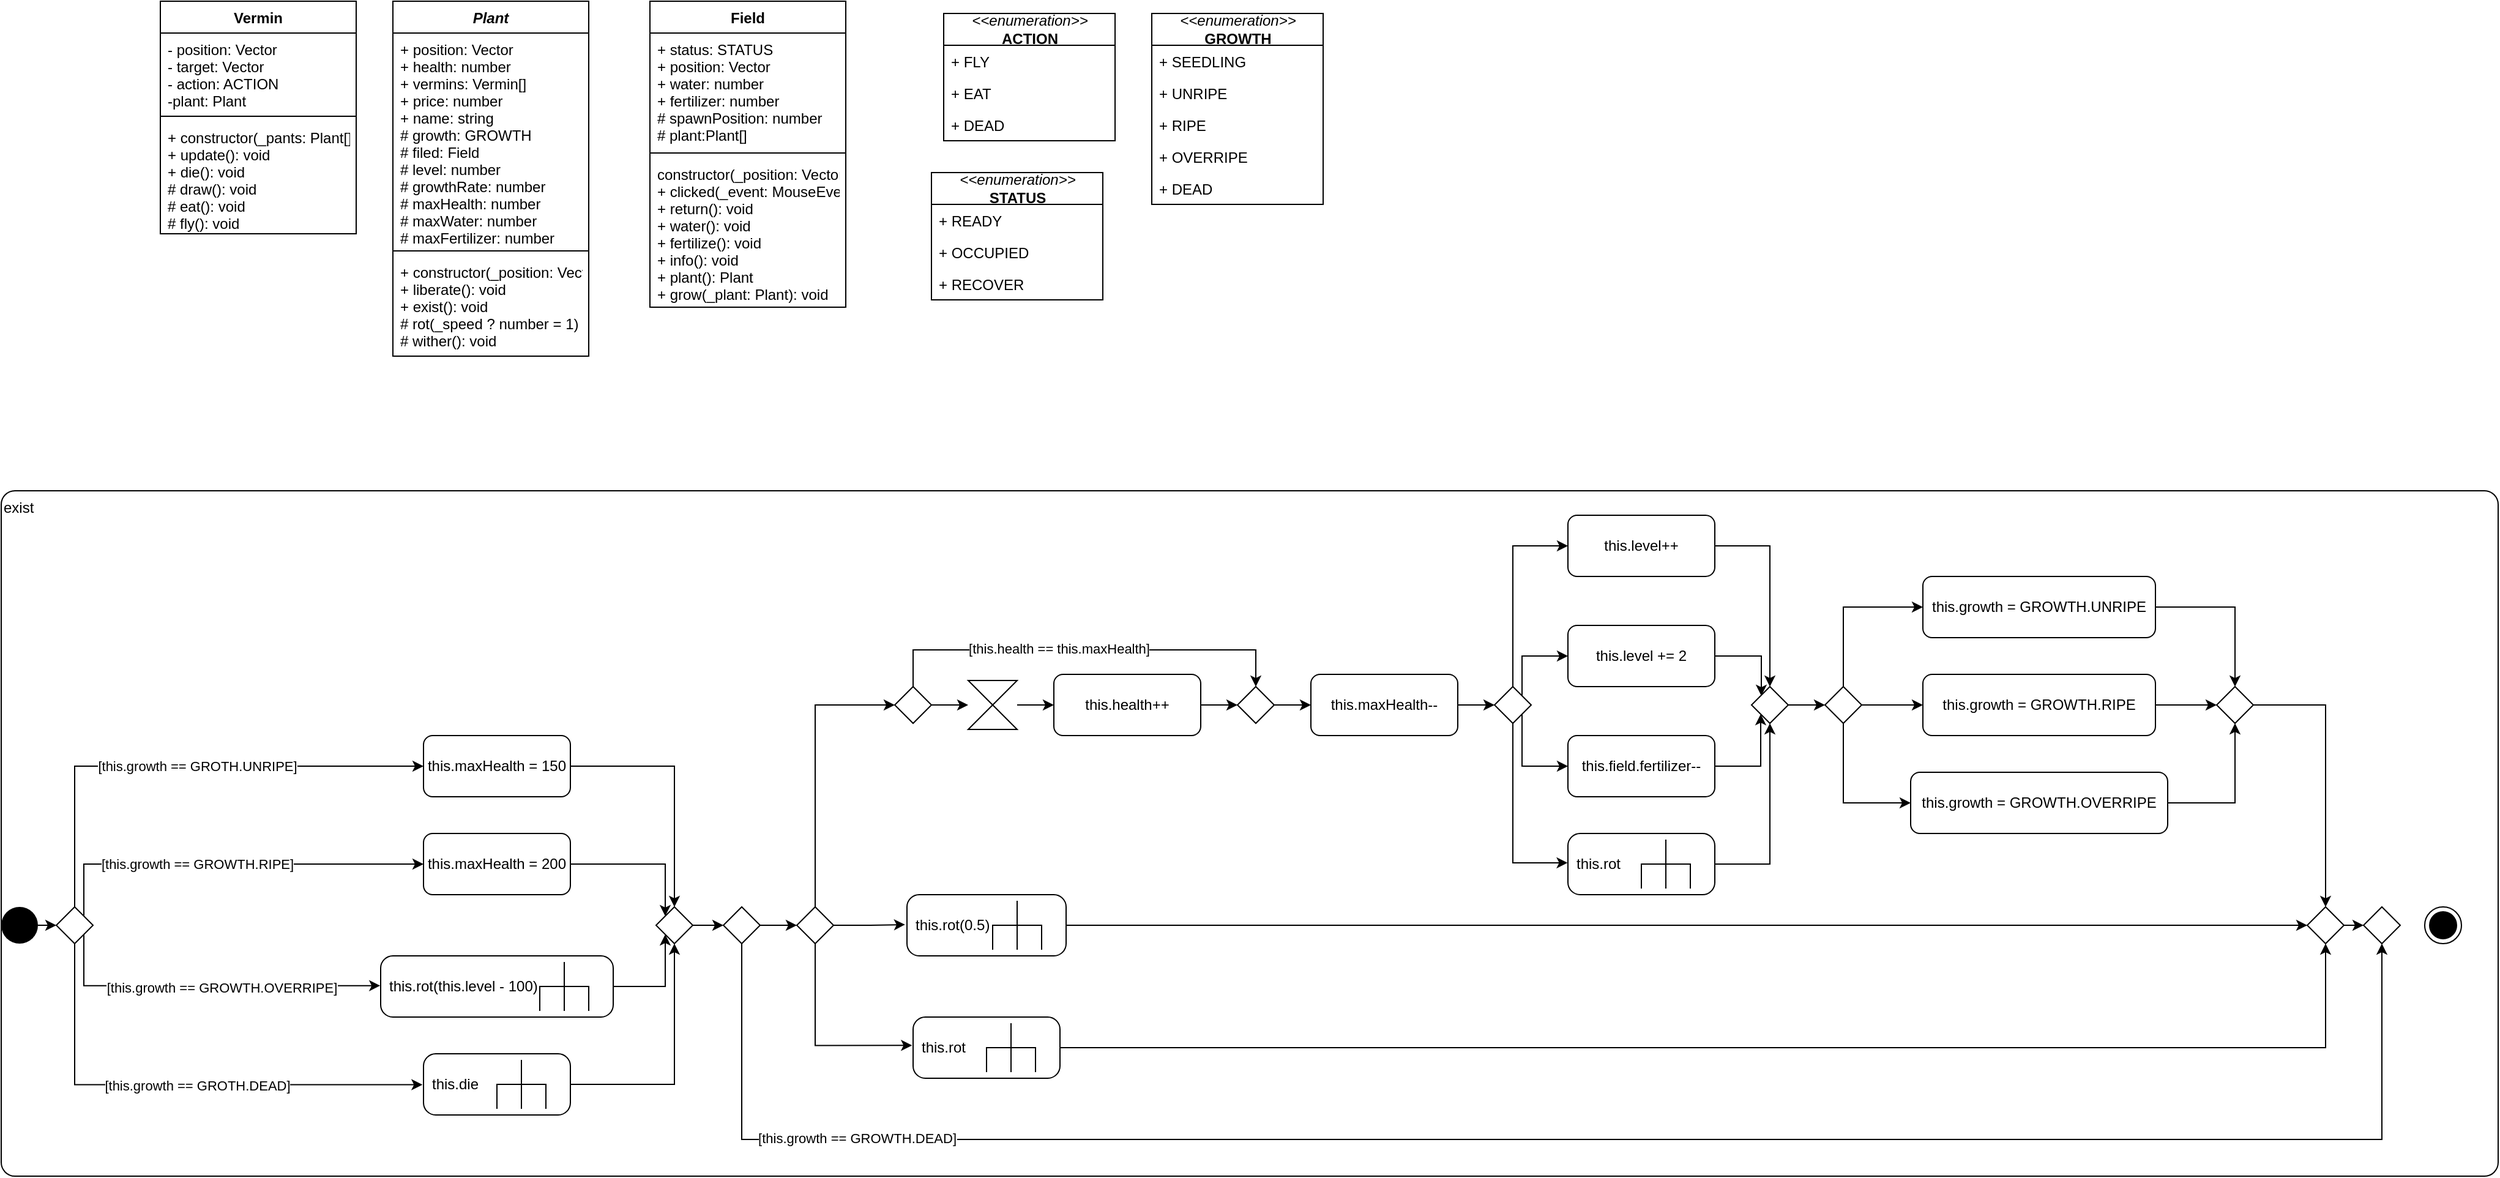 <mxfile version="20.0.4" type="github">
  <diagram id="IOWlBg4PVeYaBK9nSRcO" name="Page-1">
    <mxGraphModel dx="1513" dy="849" grid="1" gridSize="10" guides="1" tooltips="1" connect="1" arrows="1" fold="1" page="1" pageScale="1" pageWidth="1169" pageHeight="1654" math="0" shadow="0">
      <root>
        <mxCell id="0" />
        <mxCell id="1" parent="0" />
        <mxCell id="FBg79oT1Klj4Wz8EOWci-1" value="Vermin" style="swimlane;fontStyle=1;align=center;verticalAlign=top;childLayout=stackLayout;horizontal=1;startSize=26;horizontalStack=0;resizeParent=1;resizeParentMax=0;resizeLast=0;collapsible=1;marginBottom=0;" vertex="1" parent="1">
          <mxGeometry x="170" y="220" width="160" height="190" as="geometry" />
        </mxCell>
        <mxCell id="FBg79oT1Klj4Wz8EOWci-2" value="- position: Vector&#xa;- target: Vector&#xa;- action: ACTION&#xa;-plant: Plant" style="text;strokeColor=none;fillColor=none;align=left;verticalAlign=top;spacingLeft=4;spacingRight=4;overflow=hidden;rotatable=0;points=[[0,0.5],[1,0.5]];portConstraint=eastwest;" vertex="1" parent="FBg79oT1Klj4Wz8EOWci-1">
          <mxGeometry y="26" width="160" height="64" as="geometry" />
        </mxCell>
        <mxCell id="FBg79oT1Klj4Wz8EOWci-3" value="" style="line;strokeWidth=1;fillColor=none;align=left;verticalAlign=middle;spacingTop=-1;spacingLeft=3;spacingRight=3;rotatable=0;labelPosition=right;points=[];portConstraint=eastwest;" vertex="1" parent="FBg79oT1Klj4Wz8EOWci-1">
          <mxGeometry y="90" width="160" height="8" as="geometry" />
        </mxCell>
        <mxCell id="FBg79oT1Klj4Wz8EOWci-4" value="+ constructor(_pants: Plant[])&#xa;+ update(): void&#xa;+ die(): void&#xa;# draw(): void&#xa;# eat(): void&#xa;# fly(): void" style="text;strokeColor=none;fillColor=none;align=left;verticalAlign=top;spacingLeft=4;spacingRight=4;overflow=hidden;rotatable=0;points=[[0,0.5],[1,0.5]];portConstraint=eastwest;" vertex="1" parent="FBg79oT1Klj4Wz8EOWci-1">
          <mxGeometry y="98" width="160" height="92" as="geometry" />
        </mxCell>
        <mxCell id="FBg79oT1Klj4Wz8EOWci-5" value="Plant" style="swimlane;fontStyle=3;align=center;verticalAlign=top;childLayout=stackLayout;horizontal=1;startSize=26;horizontalStack=0;resizeParent=1;resizeParentMax=0;resizeLast=0;collapsible=1;marginBottom=0;" vertex="1" parent="1">
          <mxGeometry x="360" y="220" width="160" height="290" as="geometry" />
        </mxCell>
        <mxCell id="FBg79oT1Klj4Wz8EOWci-6" value="+ position: Vector&#xa;+ health: number&#xa;+ vermins: Vermin[]&#xa;+ price: number&#xa;+ name: string&#xa;# growth: GROWTH&#xa;# filed: Field&#xa;# level: number&#xa;# growthRate: number&#xa;# maxHealth: number&#xa;# maxWater: number&#xa;# maxFertilizer: number" style="text;strokeColor=none;fillColor=none;align=left;verticalAlign=top;spacingLeft=4;spacingRight=4;overflow=hidden;rotatable=0;points=[[0,0.5],[1,0.5]];portConstraint=eastwest;" vertex="1" parent="FBg79oT1Klj4Wz8EOWci-5">
          <mxGeometry y="26" width="160" height="174" as="geometry" />
        </mxCell>
        <mxCell id="FBg79oT1Klj4Wz8EOWci-7" value="" style="line;strokeWidth=1;fillColor=none;align=left;verticalAlign=middle;spacingTop=-1;spacingLeft=3;spacingRight=3;rotatable=0;labelPosition=right;points=[];portConstraint=eastwest;" vertex="1" parent="FBg79oT1Klj4Wz8EOWci-5">
          <mxGeometry y="200" width="160" height="8" as="geometry" />
        </mxCell>
        <mxCell id="FBg79oT1Klj4Wz8EOWci-8" value="+ constructor(_position: Vector)&#xa;+ liberate(): void&#xa;+ exist(): void&#xa;# rot(_speed ? number = 1)&#xa;# wither(): void" style="text;strokeColor=none;fillColor=none;align=left;verticalAlign=top;spacingLeft=4;spacingRight=4;overflow=hidden;rotatable=0;points=[[0,0.5],[1,0.5]];portConstraint=eastwest;" vertex="1" parent="FBg79oT1Klj4Wz8EOWci-5">
          <mxGeometry y="208" width="160" height="82" as="geometry" />
        </mxCell>
        <mxCell id="FBg79oT1Klj4Wz8EOWci-9" value="Field" style="swimlane;fontStyle=1;align=center;verticalAlign=top;childLayout=stackLayout;horizontal=1;startSize=26;horizontalStack=0;resizeParent=1;resizeParentMax=0;resizeLast=0;collapsible=1;marginBottom=0;" vertex="1" parent="1">
          <mxGeometry x="570" y="220" width="160" height="250" as="geometry" />
        </mxCell>
        <mxCell id="FBg79oT1Klj4Wz8EOWci-10" value="+ status: STATUS&#xa;+ position: Vector&#xa;+ water: number&#xa;+ fertilizer: number&#xa;# spawnPosition: number&#xa;# plant:Plant[]" style="text;strokeColor=none;fillColor=none;align=left;verticalAlign=top;spacingLeft=4;spacingRight=4;overflow=hidden;rotatable=0;points=[[0,0.5],[1,0.5]];portConstraint=eastwest;" vertex="1" parent="FBg79oT1Klj4Wz8EOWci-9">
          <mxGeometry y="26" width="160" height="94" as="geometry" />
        </mxCell>
        <mxCell id="FBg79oT1Klj4Wz8EOWci-11" value="" style="line;strokeWidth=1;fillColor=none;align=left;verticalAlign=middle;spacingTop=-1;spacingLeft=3;spacingRight=3;rotatable=0;labelPosition=right;points=[];portConstraint=eastwest;" vertex="1" parent="FBg79oT1Klj4Wz8EOWci-9">
          <mxGeometry y="120" width="160" height="8" as="geometry" />
        </mxCell>
        <mxCell id="FBg79oT1Klj4Wz8EOWci-12" value="constructor(_position: Vector)&#xa;+ clicked(_event: MouseEvent)&#xa;+ return(): void&#xa;+ water(): void&#xa;+ fertilize(): void&#xa;+ info(): void&#xa;+ plant(): Plant&#xa;+ grow(_plant: Plant): void" style="text;strokeColor=none;fillColor=none;align=left;verticalAlign=top;spacingLeft=4;spacingRight=4;overflow=hidden;rotatable=0;points=[[0,0.5],[1,0.5]];portConstraint=eastwest;" vertex="1" parent="FBg79oT1Klj4Wz8EOWci-9">
          <mxGeometry y="128" width="160" height="122" as="geometry" />
        </mxCell>
        <mxCell id="FBg79oT1Klj4Wz8EOWci-13" value="&lt;i&gt;&amp;lt;&amp;lt;enumeration&amp;gt;&amp;gt;&lt;/i&gt;&lt;br&gt;&lt;b&gt;ACTION&lt;/b&gt;" style="swimlane;fontStyle=0;childLayout=stackLayout;horizontal=1;startSize=26;fillColor=none;horizontalStack=0;resizeParent=1;resizeParentMax=0;resizeLast=0;collapsible=1;marginBottom=0;html=1;" vertex="1" parent="1">
          <mxGeometry x="810" y="230" width="140" height="104" as="geometry" />
        </mxCell>
        <mxCell id="FBg79oT1Klj4Wz8EOWci-14" value="+ FLY" style="text;strokeColor=none;fillColor=none;align=left;verticalAlign=top;spacingLeft=4;spacingRight=4;overflow=hidden;rotatable=0;points=[[0,0.5],[1,0.5]];portConstraint=eastwest;" vertex="1" parent="FBg79oT1Klj4Wz8EOWci-13">
          <mxGeometry y="26" width="140" height="26" as="geometry" />
        </mxCell>
        <mxCell id="FBg79oT1Klj4Wz8EOWci-15" value="+ EAT" style="text;strokeColor=none;fillColor=none;align=left;verticalAlign=top;spacingLeft=4;spacingRight=4;overflow=hidden;rotatable=0;points=[[0,0.5],[1,0.5]];portConstraint=eastwest;" vertex="1" parent="FBg79oT1Klj4Wz8EOWci-13">
          <mxGeometry y="52" width="140" height="26" as="geometry" />
        </mxCell>
        <mxCell id="FBg79oT1Klj4Wz8EOWci-16" value="+ DEAD" style="text;strokeColor=none;fillColor=none;align=left;verticalAlign=top;spacingLeft=4;spacingRight=4;overflow=hidden;rotatable=0;points=[[0,0.5],[1,0.5]];portConstraint=eastwest;" vertex="1" parent="FBg79oT1Klj4Wz8EOWci-13">
          <mxGeometry y="78" width="140" height="26" as="geometry" />
        </mxCell>
        <mxCell id="FBg79oT1Klj4Wz8EOWci-17" value="&lt;i&gt;&amp;lt;&amp;lt;enumeration&amp;gt;&amp;gt;&lt;/i&gt;&lt;br&gt;&lt;b&gt;STATUS&lt;/b&gt;" style="swimlane;fontStyle=0;childLayout=stackLayout;horizontal=1;startSize=26;fillColor=none;horizontalStack=0;resizeParent=1;resizeParentMax=0;resizeLast=0;collapsible=1;marginBottom=0;html=1;" vertex="1" parent="1">
          <mxGeometry x="800" y="360" width="140" height="104" as="geometry" />
        </mxCell>
        <mxCell id="FBg79oT1Klj4Wz8EOWci-18" value="+ READY" style="text;strokeColor=none;fillColor=none;align=left;verticalAlign=top;spacingLeft=4;spacingRight=4;overflow=hidden;rotatable=0;points=[[0,0.5],[1,0.5]];portConstraint=eastwest;" vertex="1" parent="FBg79oT1Klj4Wz8EOWci-17">
          <mxGeometry y="26" width="140" height="26" as="geometry" />
        </mxCell>
        <mxCell id="FBg79oT1Klj4Wz8EOWci-19" value="+ OCCUPIED" style="text;strokeColor=none;fillColor=none;align=left;verticalAlign=top;spacingLeft=4;spacingRight=4;overflow=hidden;rotatable=0;points=[[0,0.5],[1,0.5]];portConstraint=eastwest;" vertex="1" parent="FBg79oT1Klj4Wz8EOWci-17">
          <mxGeometry y="52" width="140" height="26" as="geometry" />
        </mxCell>
        <mxCell id="FBg79oT1Klj4Wz8EOWci-20" value="+ RECOVER" style="text;strokeColor=none;fillColor=none;align=left;verticalAlign=top;spacingLeft=4;spacingRight=4;overflow=hidden;rotatable=0;points=[[0,0.5],[1,0.5]];portConstraint=eastwest;" vertex="1" parent="FBg79oT1Klj4Wz8EOWci-17">
          <mxGeometry y="78" width="140" height="26" as="geometry" />
        </mxCell>
        <mxCell id="FBg79oT1Klj4Wz8EOWci-21" value="&lt;i&gt;&amp;lt;&amp;lt;enumeration&amp;gt;&amp;gt;&lt;/i&gt;&lt;br&gt;&lt;b&gt;GROWTH&lt;/b&gt;" style="swimlane;fontStyle=0;childLayout=stackLayout;horizontal=1;startSize=26;fillColor=none;horizontalStack=0;resizeParent=1;resizeParentMax=0;resizeLast=0;collapsible=1;marginBottom=0;html=1;" vertex="1" parent="1">
          <mxGeometry x="980" y="230" width="140" height="156" as="geometry" />
        </mxCell>
        <mxCell id="FBg79oT1Klj4Wz8EOWci-22" value="+ SEEDLING" style="text;strokeColor=none;fillColor=none;align=left;verticalAlign=top;spacingLeft=4;spacingRight=4;overflow=hidden;rotatable=0;points=[[0,0.5],[1,0.5]];portConstraint=eastwest;" vertex="1" parent="FBg79oT1Klj4Wz8EOWci-21">
          <mxGeometry y="26" width="140" height="26" as="geometry" />
        </mxCell>
        <mxCell id="FBg79oT1Klj4Wz8EOWci-23" value="+ UNRIPE" style="text;strokeColor=none;fillColor=none;align=left;verticalAlign=top;spacingLeft=4;spacingRight=4;overflow=hidden;rotatable=0;points=[[0,0.5],[1,0.5]];portConstraint=eastwest;" vertex="1" parent="FBg79oT1Klj4Wz8EOWci-21">
          <mxGeometry y="52" width="140" height="26" as="geometry" />
        </mxCell>
        <mxCell id="FBg79oT1Klj4Wz8EOWci-24" value="+ RIPE" style="text;strokeColor=none;fillColor=none;align=left;verticalAlign=top;spacingLeft=4;spacingRight=4;overflow=hidden;rotatable=0;points=[[0,0.5],[1,0.5]];portConstraint=eastwest;" vertex="1" parent="FBg79oT1Klj4Wz8EOWci-21">
          <mxGeometry y="78" width="140" height="26" as="geometry" />
        </mxCell>
        <mxCell id="FBg79oT1Klj4Wz8EOWci-25" value="+ OVERRIPE" style="text;strokeColor=none;fillColor=none;align=left;verticalAlign=top;spacingLeft=4;spacingRight=4;overflow=hidden;rotatable=0;points=[[0,0.5],[1,0.5]];portConstraint=eastwest;" vertex="1" parent="FBg79oT1Klj4Wz8EOWci-21">
          <mxGeometry y="104" width="140" height="26" as="geometry" />
        </mxCell>
        <mxCell id="FBg79oT1Klj4Wz8EOWci-26" value="+ DEAD" style="text;strokeColor=none;fillColor=none;align=left;verticalAlign=top;spacingLeft=4;spacingRight=4;overflow=hidden;rotatable=0;points=[[0,0.5],[1,0.5]];portConstraint=eastwest;" vertex="1" parent="FBg79oT1Klj4Wz8EOWci-21">
          <mxGeometry y="130" width="140" height="26" as="geometry" />
        </mxCell>
        <mxCell id="FBg79oT1Klj4Wz8EOWci-27" value="exist" style="rounded=1;whiteSpace=wrap;html=1;align=left;verticalAlign=top;arcSize=2;" vertex="1" parent="1">
          <mxGeometry x="40" y="620" width="2040" height="560" as="geometry" />
        </mxCell>
        <mxCell id="FBg79oT1Klj4Wz8EOWci-85" style="edgeStyle=orthogonalEdgeStyle;rounded=0;orthogonalLoop=1;jettySize=auto;html=1;exitX=0.5;exitY=0;exitDx=0;exitDy=0;entryX=0;entryY=0.5;entryDx=0;entryDy=0;" edge="1" parent="1" source="FBg79oT1Klj4Wz8EOWci-28" target="FBg79oT1Klj4Wz8EOWci-29">
          <mxGeometry relative="1" as="geometry" />
        </mxCell>
        <mxCell id="FBg79oT1Klj4Wz8EOWci-125" value="[this.growth == GROTH.UNRIPE]" style="edgeLabel;html=1;align=center;verticalAlign=middle;resizable=0;points=[];" vertex="1" connectable="0" parent="FBg79oT1Klj4Wz8EOWci-85">
          <mxGeometry x="0.071" y="2" relative="1" as="geometry">
            <mxPoint x="1" y="2" as="offset" />
          </mxGeometry>
        </mxCell>
        <mxCell id="FBg79oT1Klj4Wz8EOWci-86" style="edgeStyle=orthogonalEdgeStyle;rounded=0;orthogonalLoop=1;jettySize=auto;html=1;exitX=1;exitY=0;exitDx=0;exitDy=0;entryX=0;entryY=0.5;entryDx=0;entryDy=0;" edge="1" parent="1" source="FBg79oT1Klj4Wz8EOWci-28" target="FBg79oT1Klj4Wz8EOWci-30">
          <mxGeometry relative="1" as="geometry">
            <Array as="points">
              <mxPoint x="108" y="925" />
            </Array>
          </mxGeometry>
        </mxCell>
        <mxCell id="FBg79oT1Klj4Wz8EOWci-129" value="[this.growth == GROWTH.RIPE]" style="edgeLabel;html=1;align=center;verticalAlign=middle;resizable=0;points=[];" vertex="1" connectable="0" parent="FBg79oT1Klj4Wz8EOWci-86">
          <mxGeometry x="-0.294" y="-2" relative="1" as="geometry">
            <mxPoint x="22" y="-2" as="offset" />
          </mxGeometry>
        </mxCell>
        <mxCell id="FBg79oT1Klj4Wz8EOWci-87" style="edgeStyle=orthogonalEdgeStyle;rounded=0;orthogonalLoop=1;jettySize=auto;html=1;exitX=0.5;exitY=1;exitDx=0;exitDy=0;entryX=-0.007;entryY=0.506;entryDx=0;entryDy=0;entryPerimeter=0;" edge="1" parent="1" source="FBg79oT1Klj4Wz8EOWci-28" target="FBg79oT1Klj4Wz8EOWci-32">
          <mxGeometry relative="1" as="geometry" />
        </mxCell>
        <mxCell id="FBg79oT1Klj4Wz8EOWci-127" value="[this.growth == GROTH.DEAD]" style="edgeLabel;html=1;align=center;verticalAlign=middle;resizable=0;points=[];" vertex="1" connectable="0" parent="FBg79oT1Klj4Wz8EOWci-87">
          <mxGeometry x="0.271" y="2" relative="1" as="geometry">
            <mxPoint x="-39" y="2" as="offset" />
          </mxGeometry>
        </mxCell>
        <mxCell id="FBg79oT1Klj4Wz8EOWci-88" style="edgeStyle=orthogonalEdgeStyle;rounded=0;orthogonalLoop=1;jettySize=auto;html=1;exitX=1;exitY=1;exitDx=0;exitDy=0;entryX=-0.002;entryY=0.487;entryDx=0;entryDy=0;entryPerimeter=0;" edge="1" parent="1" source="FBg79oT1Klj4Wz8EOWci-28" target="FBg79oT1Klj4Wz8EOWci-31">
          <mxGeometry relative="1" as="geometry">
            <Array as="points">
              <mxPoint x="108" y="1024" />
            </Array>
          </mxGeometry>
        </mxCell>
        <mxCell id="FBg79oT1Klj4Wz8EOWci-128" value="[this.growth == GROWTH.OVERRIPE]" style="edgeLabel;html=1;align=center;verticalAlign=middle;resizable=0;points=[];" vertex="1" connectable="0" parent="FBg79oT1Klj4Wz8EOWci-88">
          <mxGeometry x="0.119" relative="1" as="geometry">
            <mxPoint x="-5" y="1" as="offset" />
          </mxGeometry>
        </mxCell>
        <mxCell id="FBg79oT1Klj4Wz8EOWci-28" value="" style="rhombus;whiteSpace=wrap;html=1;" vertex="1" parent="1">
          <mxGeometry x="85" y="960" width="30" height="30" as="geometry" />
        </mxCell>
        <mxCell id="FBg79oT1Klj4Wz8EOWci-89" style="edgeStyle=orthogonalEdgeStyle;rounded=0;orthogonalLoop=1;jettySize=auto;html=1;exitX=1;exitY=0.5;exitDx=0;exitDy=0;entryX=0.5;entryY=0;entryDx=0;entryDy=0;" edge="1" parent="1" source="FBg79oT1Klj4Wz8EOWci-29" target="FBg79oT1Klj4Wz8EOWci-34">
          <mxGeometry relative="1" as="geometry" />
        </mxCell>
        <mxCell id="FBg79oT1Klj4Wz8EOWci-29" value="this.maxHealth = 150" style="rounded=1;whiteSpace=wrap;html=1;" vertex="1" parent="1">
          <mxGeometry x="385.0" y="820" width="120" height="50" as="geometry" />
        </mxCell>
        <mxCell id="FBg79oT1Klj4Wz8EOWci-91" style="edgeStyle=orthogonalEdgeStyle;rounded=0;orthogonalLoop=1;jettySize=auto;html=1;exitX=1;exitY=0.5;exitDx=0;exitDy=0;entryX=0;entryY=0;entryDx=0;entryDy=0;" edge="1" parent="1" source="FBg79oT1Klj4Wz8EOWci-30" target="FBg79oT1Klj4Wz8EOWci-34">
          <mxGeometry relative="1" as="geometry" />
        </mxCell>
        <mxCell id="FBg79oT1Klj4Wz8EOWci-30" value="this.maxHealth = 200" style="rounded=1;whiteSpace=wrap;html=1;" vertex="1" parent="1">
          <mxGeometry x="385.0" y="900" width="120" height="50" as="geometry" />
        </mxCell>
        <mxCell id="FBg79oT1Klj4Wz8EOWci-92" style="edgeStyle=orthogonalEdgeStyle;rounded=0;orthogonalLoop=1;jettySize=auto;html=1;entryX=0;entryY=1;entryDx=0;entryDy=0;" edge="1" parent="1" source="FBg79oT1Klj4Wz8EOWci-31" target="FBg79oT1Klj4Wz8EOWci-34">
          <mxGeometry relative="1" as="geometry" />
        </mxCell>
        <mxCell id="FBg79oT1Klj4Wz8EOWci-31" value="this.rot(this.level - 100)" style="shape=mxgraph.uml25.behaviorAction;html=1;rounded=1;absoluteArcSize=1;arcSize=10;align=left;spacingLeft=5;" vertex="1" parent="1">
          <mxGeometry x="350.0" y="1000" width="190" height="50" as="geometry" />
        </mxCell>
        <mxCell id="FBg79oT1Klj4Wz8EOWci-93" style="edgeStyle=orthogonalEdgeStyle;rounded=0;orthogonalLoop=1;jettySize=auto;html=1;entryX=0.5;entryY=1;entryDx=0;entryDy=0;" edge="1" parent="1" source="FBg79oT1Klj4Wz8EOWci-32" target="FBg79oT1Klj4Wz8EOWci-34">
          <mxGeometry relative="1" as="geometry" />
        </mxCell>
        <mxCell id="FBg79oT1Klj4Wz8EOWci-32" value="this.die" style="shape=mxgraph.uml25.behaviorAction;html=1;rounded=1;absoluteArcSize=1;arcSize=10;align=left;spacingLeft=5;" vertex="1" parent="1">
          <mxGeometry x="385.0" y="1080" width="120" height="50" as="geometry" />
        </mxCell>
        <mxCell id="FBg79oT1Klj4Wz8EOWci-132" style="edgeStyle=orthogonalEdgeStyle;rounded=0;orthogonalLoop=1;jettySize=auto;html=1;exitX=1;exitY=0.5;exitDx=0;exitDy=0;entryX=0;entryY=0.5;entryDx=0;entryDy=0;" edge="1" parent="1" source="FBg79oT1Klj4Wz8EOWci-34" target="FBg79oT1Klj4Wz8EOWci-131">
          <mxGeometry relative="1" as="geometry" />
        </mxCell>
        <mxCell id="FBg79oT1Klj4Wz8EOWci-34" value="" style="rhombus;whiteSpace=wrap;html=1;" vertex="1" parent="1">
          <mxGeometry x="575.0" y="960" width="30" height="30" as="geometry" />
        </mxCell>
        <mxCell id="FBg79oT1Klj4Wz8EOWci-95" style="edgeStyle=orthogonalEdgeStyle;rounded=0;orthogonalLoop=1;jettySize=auto;html=1;exitX=0.5;exitY=0;exitDx=0;exitDy=0;entryX=0;entryY=0.5;entryDx=0;entryDy=0;" edge="1" parent="1" source="FBg79oT1Klj4Wz8EOWci-35" target="FBg79oT1Klj4Wz8EOWci-36">
          <mxGeometry relative="1" as="geometry" />
        </mxCell>
        <mxCell id="FBg79oT1Klj4Wz8EOWci-97" style="edgeStyle=orthogonalEdgeStyle;rounded=0;orthogonalLoop=1;jettySize=auto;html=1;exitX=1;exitY=0.5;exitDx=0;exitDy=0;entryX=-0.012;entryY=0.489;entryDx=0;entryDy=0;entryPerimeter=0;" edge="1" parent="1" source="FBg79oT1Klj4Wz8EOWci-35" target="FBg79oT1Klj4Wz8EOWci-53">
          <mxGeometry relative="1" as="geometry" />
        </mxCell>
        <mxCell id="FBg79oT1Klj4Wz8EOWci-99" style="edgeStyle=orthogonalEdgeStyle;rounded=0;orthogonalLoop=1;jettySize=auto;html=1;exitX=0.5;exitY=1;exitDx=0;exitDy=0;entryX=-0.007;entryY=0.463;entryDx=0;entryDy=0;entryPerimeter=0;" edge="1" parent="1" source="FBg79oT1Klj4Wz8EOWci-35" target="FBg79oT1Klj4Wz8EOWci-54">
          <mxGeometry relative="1" as="geometry" />
        </mxCell>
        <mxCell id="FBg79oT1Klj4Wz8EOWci-35" value="" style="rhombus;whiteSpace=wrap;html=1;" vertex="1" parent="1">
          <mxGeometry x="690.0" y="960" width="30" height="30" as="geometry" />
        </mxCell>
        <mxCell id="FBg79oT1Klj4Wz8EOWci-130" style="edgeStyle=orthogonalEdgeStyle;rounded=0;orthogonalLoop=1;jettySize=auto;html=1;exitX=0.5;exitY=0;exitDx=0;exitDy=0;entryX=0.5;entryY=0;entryDx=0;entryDy=0;" edge="1" parent="1" source="FBg79oT1Klj4Wz8EOWci-36" target="FBg79oT1Klj4Wz8EOWci-39">
          <mxGeometry relative="1" as="geometry">
            <Array as="points">
              <mxPoint x="785" y="750" />
              <mxPoint x="1065" y="750" />
            </Array>
          </mxGeometry>
        </mxCell>
        <mxCell id="FBg79oT1Klj4Wz8EOWci-140" value="[this.health == this.maxHealth]" style="edgeLabel;html=1;align=center;verticalAlign=middle;resizable=0;points=[];" vertex="1" connectable="0" parent="FBg79oT1Klj4Wz8EOWci-130">
          <mxGeometry x="-0.124" y="1" relative="1" as="geometry">
            <mxPoint as="offset" />
          </mxGeometry>
        </mxCell>
        <mxCell id="FBg79oT1Klj4Wz8EOWci-36" value="" style="rhombus;whiteSpace=wrap;html=1;" vertex="1" parent="1">
          <mxGeometry x="770.0" y="780" width="30" height="30" as="geometry" />
        </mxCell>
        <mxCell id="FBg79oT1Klj4Wz8EOWci-69" style="edgeStyle=orthogonalEdgeStyle;rounded=0;orthogonalLoop=1;jettySize=auto;html=1;exitX=1;exitY=0.5;exitDx=0;exitDy=0;entryX=0;entryY=0.5;entryDx=0;entryDy=0;" edge="1" parent="1" source="FBg79oT1Klj4Wz8EOWci-37" target="FBg79oT1Klj4Wz8EOWci-38">
          <mxGeometry relative="1" as="geometry" />
        </mxCell>
        <mxCell id="FBg79oT1Klj4Wz8EOWci-37" value="" style="shape=collate;whiteSpace=wrap;html=1;" vertex="1" parent="1">
          <mxGeometry x="830.0" y="775" width="40" height="40" as="geometry" />
        </mxCell>
        <mxCell id="FBg79oT1Klj4Wz8EOWci-70" style="edgeStyle=orthogonalEdgeStyle;rounded=0;orthogonalLoop=1;jettySize=auto;html=1;exitX=1;exitY=0.5;exitDx=0;exitDy=0;entryX=0;entryY=0.5;entryDx=0;entryDy=0;" edge="1" parent="1" source="FBg79oT1Klj4Wz8EOWci-38" target="FBg79oT1Klj4Wz8EOWci-39">
          <mxGeometry relative="1" as="geometry" />
        </mxCell>
        <mxCell id="FBg79oT1Klj4Wz8EOWci-38" value="this.health++" style="rounded=1;whiteSpace=wrap;html=1;" vertex="1" parent="1">
          <mxGeometry x="900.0" y="770" width="120" height="50" as="geometry" />
        </mxCell>
        <mxCell id="FBg79oT1Klj4Wz8EOWci-71" style="edgeStyle=orthogonalEdgeStyle;rounded=0;orthogonalLoop=1;jettySize=auto;html=1;exitX=1;exitY=0.5;exitDx=0;exitDy=0;entryX=0;entryY=0.5;entryDx=0;entryDy=0;" edge="1" parent="1" source="FBg79oT1Klj4Wz8EOWci-39" target="FBg79oT1Klj4Wz8EOWci-40">
          <mxGeometry relative="1" as="geometry" />
        </mxCell>
        <mxCell id="FBg79oT1Klj4Wz8EOWci-39" value="" style="rhombus;whiteSpace=wrap;html=1;" vertex="1" parent="1">
          <mxGeometry x="1050" y="780" width="30" height="30" as="geometry" />
        </mxCell>
        <mxCell id="FBg79oT1Klj4Wz8EOWci-72" style="edgeStyle=orthogonalEdgeStyle;rounded=0;orthogonalLoop=1;jettySize=auto;html=1;exitX=1;exitY=0.5;exitDx=0;exitDy=0;entryX=0;entryY=0.5;entryDx=0;entryDy=0;" edge="1" parent="1" source="FBg79oT1Klj4Wz8EOWci-40" target="FBg79oT1Klj4Wz8EOWci-41">
          <mxGeometry relative="1" as="geometry" />
        </mxCell>
        <mxCell id="FBg79oT1Klj4Wz8EOWci-40" value="this.maxHealth--" style="rounded=1;whiteSpace=wrap;html=1;" vertex="1" parent="1">
          <mxGeometry x="1110" y="770" width="120" height="50" as="geometry" />
        </mxCell>
        <mxCell id="FBg79oT1Klj4Wz8EOWci-100" style="edgeStyle=orthogonalEdgeStyle;rounded=0;orthogonalLoop=1;jettySize=auto;html=1;exitX=0.5;exitY=0;exitDx=0;exitDy=0;entryX=0;entryY=0.5;entryDx=0;entryDy=0;" edge="1" parent="1" source="FBg79oT1Klj4Wz8EOWci-41" target="FBg79oT1Klj4Wz8EOWci-42">
          <mxGeometry relative="1" as="geometry" />
        </mxCell>
        <mxCell id="FBg79oT1Klj4Wz8EOWci-104" style="edgeStyle=orthogonalEdgeStyle;rounded=0;orthogonalLoop=1;jettySize=auto;html=1;exitX=1;exitY=0;exitDx=0;exitDy=0;entryX=0;entryY=0.5;entryDx=0;entryDy=0;" edge="1" parent="1" source="FBg79oT1Klj4Wz8EOWci-41" target="FBg79oT1Klj4Wz8EOWci-43">
          <mxGeometry relative="1" as="geometry">
            <Array as="points">
              <mxPoint x="1283" y="755" />
            </Array>
          </mxGeometry>
        </mxCell>
        <mxCell id="FBg79oT1Klj4Wz8EOWci-105" style="edgeStyle=orthogonalEdgeStyle;rounded=0;orthogonalLoop=1;jettySize=auto;html=1;exitX=1;exitY=1;exitDx=0;exitDy=0;entryX=0;entryY=0.5;entryDx=0;entryDy=0;" edge="1" parent="1" source="FBg79oT1Klj4Wz8EOWci-41" target="FBg79oT1Klj4Wz8EOWci-44">
          <mxGeometry relative="1" as="geometry">
            <Array as="points">
              <mxPoint x="1283" y="845" />
            </Array>
          </mxGeometry>
        </mxCell>
        <mxCell id="FBg79oT1Klj4Wz8EOWci-106" style="edgeStyle=orthogonalEdgeStyle;rounded=0;orthogonalLoop=1;jettySize=auto;html=1;exitX=0.5;exitY=1;exitDx=0;exitDy=0;entryX=-0.002;entryY=0.479;entryDx=0;entryDy=0;entryPerimeter=0;" edge="1" parent="1" source="FBg79oT1Klj4Wz8EOWci-41" target="FBg79oT1Klj4Wz8EOWci-45">
          <mxGeometry relative="1" as="geometry" />
        </mxCell>
        <mxCell id="FBg79oT1Klj4Wz8EOWci-41" value="" style="rhombus;whiteSpace=wrap;html=1;" vertex="1" parent="1">
          <mxGeometry x="1260" y="780" width="30" height="30" as="geometry" />
        </mxCell>
        <mxCell id="FBg79oT1Klj4Wz8EOWci-107" style="edgeStyle=orthogonalEdgeStyle;rounded=0;orthogonalLoop=1;jettySize=auto;html=1;exitX=1;exitY=0.5;exitDx=0;exitDy=0;entryX=0.5;entryY=0;entryDx=0;entryDy=0;" edge="1" parent="1" source="FBg79oT1Klj4Wz8EOWci-42" target="FBg79oT1Klj4Wz8EOWci-47">
          <mxGeometry relative="1" as="geometry" />
        </mxCell>
        <mxCell id="FBg79oT1Klj4Wz8EOWci-42" value="this.level++" style="rounded=1;whiteSpace=wrap;html=1;" vertex="1" parent="1">
          <mxGeometry x="1320" y="640" width="120" height="50" as="geometry" />
        </mxCell>
        <mxCell id="FBg79oT1Klj4Wz8EOWci-110" style="edgeStyle=orthogonalEdgeStyle;rounded=0;orthogonalLoop=1;jettySize=auto;html=1;exitX=1;exitY=0.5;exitDx=0;exitDy=0;entryX=0;entryY=0;entryDx=0;entryDy=0;" edge="1" parent="1" source="FBg79oT1Klj4Wz8EOWci-43" target="FBg79oT1Klj4Wz8EOWci-47">
          <mxGeometry relative="1" as="geometry">
            <Array as="points">
              <mxPoint x="1478" y="755" />
              <mxPoint x="1478" y="788" />
            </Array>
          </mxGeometry>
        </mxCell>
        <mxCell id="FBg79oT1Klj4Wz8EOWci-43" value="this.level += 2" style="rounded=1;whiteSpace=wrap;html=1;" vertex="1" parent="1">
          <mxGeometry x="1320" y="730" width="120" height="50" as="geometry" />
        </mxCell>
        <mxCell id="FBg79oT1Klj4Wz8EOWci-111" style="edgeStyle=orthogonalEdgeStyle;rounded=0;orthogonalLoop=1;jettySize=auto;html=1;exitX=1;exitY=0.5;exitDx=0;exitDy=0;entryX=0;entryY=1;entryDx=0;entryDy=0;" edge="1" parent="1" source="FBg79oT1Klj4Wz8EOWci-44" target="FBg79oT1Klj4Wz8EOWci-47">
          <mxGeometry relative="1" as="geometry" />
        </mxCell>
        <mxCell id="FBg79oT1Klj4Wz8EOWci-44" value="this.field.fertilizer--" style="rounded=1;whiteSpace=wrap;html=1;" vertex="1" parent="1">
          <mxGeometry x="1320" y="820" width="120" height="50" as="geometry" />
        </mxCell>
        <mxCell id="FBg79oT1Klj4Wz8EOWci-112" style="edgeStyle=orthogonalEdgeStyle;rounded=0;orthogonalLoop=1;jettySize=auto;html=1;entryX=0.5;entryY=1;entryDx=0;entryDy=0;" edge="1" parent="1" source="FBg79oT1Klj4Wz8EOWci-45" target="FBg79oT1Klj4Wz8EOWci-47">
          <mxGeometry relative="1" as="geometry" />
        </mxCell>
        <mxCell id="FBg79oT1Klj4Wz8EOWci-45" value="this.rot" style="shape=mxgraph.uml25.behaviorAction;html=1;rounded=1;absoluteArcSize=1;arcSize=10;align=left;spacingLeft=5;" vertex="1" parent="1">
          <mxGeometry x="1320" y="900" width="120" height="50" as="geometry" />
        </mxCell>
        <mxCell id="FBg79oT1Klj4Wz8EOWci-113" style="edgeStyle=orthogonalEdgeStyle;rounded=0;orthogonalLoop=1;jettySize=auto;html=1;exitX=1;exitY=0.5;exitDx=0;exitDy=0;entryX=0;entryY=0.5;entryDx=0;entryDy=0;" edge="1" parent="1" source="FBg79oT1Klj4Wz8EOWci-47" target="FBg79oT1Klj4Wz8EOWci-48">
          <mxGeometry relative="1" as="geometry" />
        </mxCell>
        <mxCell id="FBg79oT1Klj4Wz8EOWci-47" value="" style="rhombus;whiteSpace=wrap;html=1;" vertex="1" parent="1">
          <mxGeometry x="1470" y="780" width="30" height="30" as="geometry" />
        </mxCell>
        <mxCell id="FBg79oT1Klj4Wz8EOWci-114" style="edgeStyle=orthogonalEdgeStyle;rounded=0;orthogonalLoop=1;jettySize=auto;html=1;exitX=0.5;exitY=0;exitDx=0;exitDy=0;entryX=0;entryY=0.5;entryDx=0;entryDy=0;" edge="1" parent="1" source="FBg79oT1Klj4Wz8EOWci-48" target="FBg79oT1Klj4Wz8EOWci-49">
          <mxGeometry relative="1" as="geometry" />
        </mxCell>
        <mxCell id="FBg79oT1Klj4Wz8EOWci-115" style="edgeStyle=orthogonalEdgeStyle;rounded=0;orthogonalLoop=1;jettySize=auto;html=1;exitX=1;exitY=0.5;exitDx=0;exitDy=0;entryX=0;entryY=0.5;entryDx=0;entryDy=0;" edge="1" parent="1" source="FBg79oT1Klj4Wz8EOWci-48" target="FBg79oT1Klj4Wz8EOWci-50">
          <mxGeometry relative="1" as="geometry" />
        </mxCell>
        <mxCell id="FBg79oT1Klj4Wz8EOWci-116" style="edgeStyle=orthogonalEdgeStyle;rounded=0;orthogonalLoop=1;jettySize=auto;html=1;exitX=0.5;exitY=1;exitDx=0;exitDy=0;entryX=0;entryY=0.5;entryDx=0;entryDy=0;" edge="1" parent="1" source="FBg79oT1Klj4Wz8EOWci-48" target="FBg79oT1Klj4Wz8EOWci-51">
          <mxGeometry relative="1" as="geometry" />
        </mxCell>
        <mxCell id="FBg79oT1Klj4Wz8EOWci-48" value="" style="rhombus;whiteSpace=wrap;html=1;" vertex="1" parent="1">
          <mxGeometry x="1530" y="780" width="30" height="30" as="geometry" />
        </mxCell>
        <mxCell id="FBg79oT1Klj4Wz8EOWci-117" style="edgeStyle=orthogonalEdgeStyle;rounded=0;orthogonalLoop=1;jettySize=auto;html=1;exitX=1;exitY=0.5;exitDx=0;exitDy=0;entryX=0.5;entryY=0;entryDx=0;entryDy=0;" edge="1" parent="1" source="FBg79oT1Klj4Wz8EOWci-49" target="FBg79oT1Klj4Wz8EOWci-52">
          <mxGeometry relative="1" as="geometry" />
        </mxCell>
        <mxCell id="FBg79oT1Klj4Wz8EOWci-49" value="this.growth = GROWTH.UNRIPE" style="rounded=1;whiteSpace=wrap;html=1;" vertex="1" parent="1">
          <mxGeometry x="1610" y="690" width="190" height="50" as="geometry" />
        </mxCell>
        <mxCell id="FBg79oT1Klj4Wz8EOWci-118" style="edgeStyle=orthogonalEdgeStyle;rounded=0;orthogonalLoop=1;jettySize=auto;html=1;exitX=1;exitY=0.5;exitDx=0;exitDy=0;entryX=0;entryY=0.5;entryDx=0;entryDy=0;" edge="1" parent="1" source="FBg79oT1Klj4Wz8EOWci-50" target="FBg79oT1Klj4Wz8EOWci-52">
          <mxGeometry relative="1" as="geometry" />
        </mxCell>
        <mxCell id="FBg79oT1Klj4Wz8EOWci-50" value="this.growth = GROWTH.RIPE" style="rounded=1;whiteSpace=wrap;html=1;" vertex="1" parent="1">
          <mxGeometry x="1610" y="770" width="190" height="50" as="geometry" />
        </mxCell>
        <mxCell id="FBg79oT1Klj4Wz8EOWci-119" style="edgeStyle=orthogonalEdgeStyle;rounded=0;orthogonalLoop=1;jettySize=auto;html=1;exitX=1;exitY=0.5;exitDx=0;exitDy=0;entryX=0.5;entryY=1;entryDx=0;entryDy=0;" edge="1" parent="1" source="FBg79oT1Klj4Wz8EOWci-51" target="FBg79oT1Klj4Wz8EOWci-52">
          <mxGeometry relative="1" as="geometry" />
        </mxCell>
        <mxCell id="FBg79oT1Klj4Wz8EOWci-51" value="this.growth = GROWTH.OVERRIPE" style="rounded=1;whiteSpace=wrap;html=1;" vertex="1" parent="1">
          <mxGeometry x="1600" y="850" width="210" height="50" as="geometry" />
        </mxCell>
        <mxCell id="FBg79oT1Klj4Wz8EOWci-120" style="edgeStyle=orthogonalEdgeStyle;rounded=0;orthogonalLoop=1;jettySize=auto;html=1;exitX=1;exitY=0.5;exitDx=0;exitDy=0;entryX=0.5;entryY=0;entryDx=0;entryDy=0;" edge="1" parent="1" source="FBg79oT1Klj4Wz8EOWci-52" target="FBg79oT1Klj4Wz8EOWci-55">
          <mxGeometry relative="1" as="geometry" />
        </mxCell>
        <mxCell id="FBg79oT1Klj4Wz8EOWci-52" value="" style="rhombus;whiteSpace=wrap;html=1;" vertex="1" parent="1">
          <mxGeometry x="1850" y="780" width="30" height="30" as="geometry" />
        </mxCell>
        <mxCell id="FBg79oT1Klj4Wz8EOWci-122" style="edgeStyle=orthogonalEdgeStyle;rounded=0;orthogonalLoop=1;jettySize=auto;html=1;entryX=0;entryY=0.5;entryDx=0;entryDy=0;" edge="1" parent="1" source="FBg79oT1Klj4Wz8EOWci-53" target="FBg79oT1Klj4Wz8EOWci-55">
          <mxGeometry relative="1" as="geometry" />
        </mxCell>
        <mxCell id="FBg79oT1Klj4Wz8EOWci-53" value="this.rot(0.5)" style="shape=mxgraph.uml25.behaviorAction;html=1;rounded=1;absoluteArcSize=1;arcSize=10;align=left;spacingLeft=5;" vertex="1" parent="1">
          <mxGeometry x="780.0" y="950" width="130" height="50" as="geometry" />
        </mxCell>
        <mxCell id="FBg79oT1Klj4Wz8EOWci-123" style="edgeStyle=orthogonalEdgeStyle;rounded=0;orthogonalLoop=1;jettySize=auto;html=1;entryX=0.5;entryY=1;entryDx=0;entryDy=0;" edge="1" parent="1" source="FBg79oT1Klj4Wz8EOWci-54" target="FBg79oT1Klj4Wz8EOWci-55">
          <mxGeometry relative="1" as="geometry" />
        </mxCell>
        <mxCell id="FBg79oT1Klj4Wz8EOWci-54" value="this.rot" style="shape=mxgraph.uml25.behaviorAction;html=1;rounded=1;absoluteArcSize=1;arcSize=10;align=left;spacingLeft=5;" vertex="1" parent="1">
          <mxGeometry x="785.0" y="1050" width="120" height="50" as="geometry" />
        </mxCell>
        <mxCell id="FBg79oT1Klj4Wz8EOWci-138" style="edgeStyle=orthogonalEdgeStyle;rounded=0;orthogonalLoop=1;jettySize=auto;html=1;exitX=1;exitY=0.5;exitDx=0;exitDy=0;entryX=0;entryY=0.5;entryDx=0;entryDy=0;" edge="1" parent="1" source="FBg79oT1Klj4Wz8EOWci-55" target="FBg79oT1Klj4Wz8EOWci-134">
          <mxGeometry relative="1" as="geometry" />
        </mxCell>
        <mxCell id="FBg79oT1Klj4Wz8EOWci-55" value="" style="rhombus;whiteSpace=wrap;html=1;" vertex="1" parent="1">
          <mxGeometry x="1924" y="960" width="30" height="30" as="geometry" />
        </mxCell>
        <mxCell id="FBg79oT1Klj4Wz8EOWci-124" style="edgeStyle=orthogonalEdgeStyle;rounded=0;orthogonalLoop=1;jettySize=auto;html=1;exitX=1;exitY=0.5;exitDx=0;exitDy=0;entryX=0;entryY=0.5;entryDx=0;entryDy=0;" edge="1" parent="1" source="FBg79oT1Klj4Wz8EOWci-56" target="FBg79oT1Klj4Wz8EOWci-28">
          <mxGeometry relative="1" as="geometry" />
        </mxCell>
        <mxCell id="FBg79oT1Klj4Wz8EOWci-56" value="" style="ellipse;fillColor=#000000;strokeColor=none;html=1;" vertex="1" parent="1">
          <mxGeometry x="40" y="960" width="30" height="30" as="geometry" />
        </mxCell>
        <mxCell id="FBg79oT1Klj4Wz8EOWci-57" value="" style="ellipse;html=1;shape=endState;fillColor=#000000;strokeColor=#000000;" vertex="1" parent="1">
          <mxGeometry x="2020" y="960" width="30" height="30" as="geometry" />
        </mxCell>
        <mxCell id="FBg79oT1Klj4Wz8EOWci-68" value="" style="endArrow=classic;html=1;rounded=0;exitX=1;exitY=0.5;exitDx=0;exitDy=0;entryX=0;entryY=0.5;entryDx=0;entryDy=0;" edge="1" parent="1" source="FBg79oT1Klj4Wz8EOWci-36" target="FBg79oT1Klj4Wz8EOWci-37">
          <mxGeometry width="50" height="50" relative="1" as="geometry">
            <mxPoint x="950.0" y="930" as="sourcePoint" />
            <mxPoint x="1000" y="880" as="targetPoint" />
          </mxGeometry>
        </mxCell>
        <mxCell id="FBg79oT1Klj4Wz8EOWci-133" style="edgeStyle=orthogonalEdgeStyle;rounded=0;orthogonalLoop=1;jettySize=auto;html=1;exitX=1;exitY=0.5;exitDx=0;exitDy=0;entryX=0;entryY=0.5;entryDx=0;entryDy=0;" edge="1" parent="1" source="FBg79oT1Klj4Wz8EOWci-131" target="FBg79oT1Klj4Wz8EOWci-35">
          <mxGeometry relative="1" as="geometry" />
        </mxCell>
        <mxCell id="FBg79oT1Klj4Wz8EOWci-137" style="edgeStyle=orthogonalEdgeStyle;rounded=0;orthogonalLoop=1;jettySize=auto;html=1;exitX=0.5;exitY=1;exitDx=0;exitDy=0;entryX=0.5;entryY=1;entryDx=0;entryDy=0;" edge="1" parent="1" source="FBg79oT1Klj4Wz8EOWci-131" target="FBg79oT1Klj4Wz8EOWci-134">
          <mxGeometry relative="1" as="geometry">
            <Array as="points">
              <mxPoint x="645" y="1150" />
              <mxPoint x="1985" y="1150" />
            </Array>
          </mxGeometry>
        </mxCell>
        <mxCell id="FBg79oT1Klj4Wz8EOWci-139" value="[this.growth == GROWTH.DEAD]" style="edgeLabel;html=1;align=center;verticalAlign=middle;resizable=0;points=[];" vertex="1" connectable="0" parent="FBg79oT1Klj4Wz8EOWci-137">
          <mxGeometry x="-0.718" y="1" relative="1" as="geometry">
            <mxPoint x="20" as="offset" />
          </mxGeometry>
        </mxCell>
        <mxCell id="FBg79oT1Klj4Wz8EOWci-131" value="" style="rhombus;whiteSpace=wrap;html=1;" vertex="1" parent="1">
          <mxGeometry x="630.0" y="960" width="30" height="30" as="geometry" />
        </mxCell>
        <mxCell id="FBg79oT1Klj4Wz8EOWci-134" value="" style="rhombus;whiteSpace=wrap;html=1;" vertex="1" parent="1">
          <mxGeometry x="1970" y="960" width="30" height="30" as="geometry" />
        </mxCell>
      </root>
    </mxGraphModel>
  </diagram>
</mxfile>
